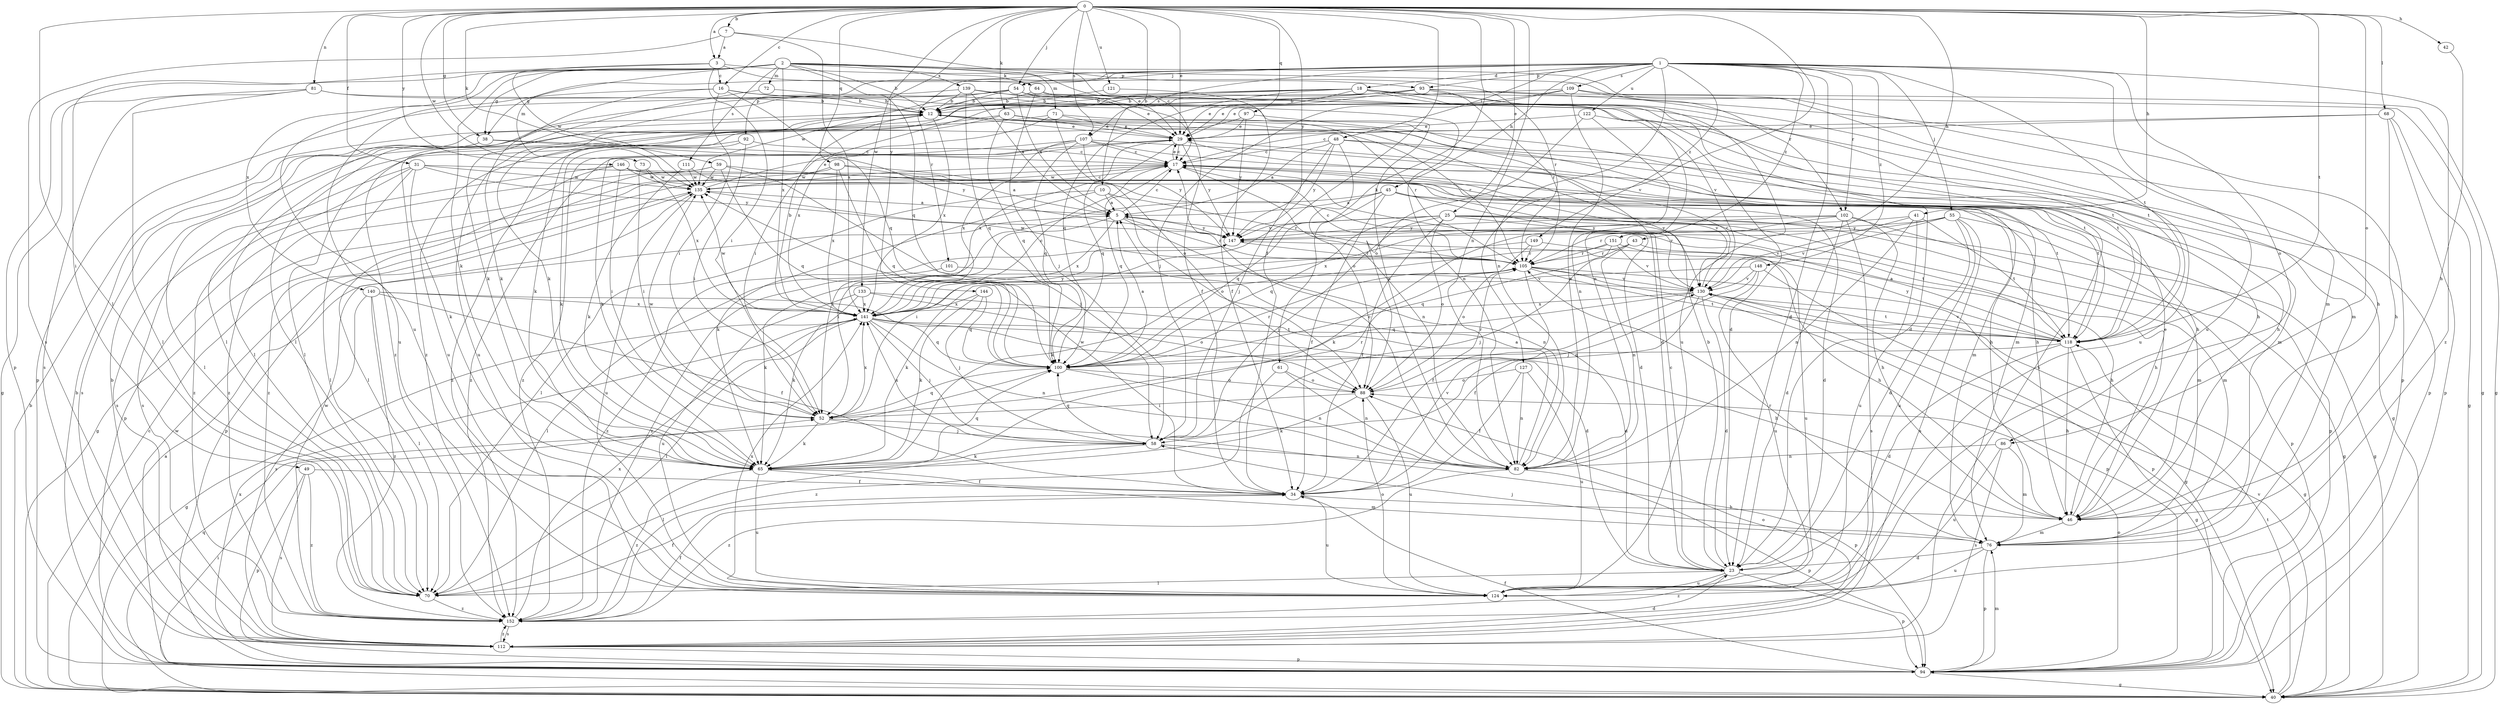 strict digraph  {
0;
1;
2;
3;
5;
7;
10;
12;
16;
17;
18;
23;
25;
29;
31;
34;
38;
40;
41;
42;
43;
45;
46;
48;
49;
52;
54;
55;
58;
59;
61;
63;
64;
65;
68;
70;
71;
72;
73;
76;
81;
82;
86;
88;
92;
93;
94;
97;
98;
100;
101;
102;
105;
107;
109;
111;
112;
118;
121;
122;
124;
127;
130;
133;
135;
139;
140;
141;
144;
146;
147;
148;
149;
151;
152;
0 -> 3  [label=a];
0 -> 7  [label=b];
0 -> 10  [label=b];
0 -> 16  [label=c];
0 -> 25  [label=e];
0 -> 29  [label=e];
0 -> 31  [label=f];
0 -> 34  [label=f];
0 -> 38  [label=g];
0 -> 41  [label=h];
0 -> 42  [label=h];
0 -> 43  [label=h];
0 -> 54  [label=j];
0 -> 59  [label=k];
0 -> 61  [label=k];
0 -> 63  [label=k];
0 -> 68  [label=l];
0 -> 70  [label=l];
0 -> 81  [label=n];
0 -> 82  [label=n];
0 -> 86  [label=o];
0 -> 97  [label=q];
0 -> 98  [label=q];
0 -> 107  [label=s];
0 -> 118  [label=t];
0 -> 121  [label=u];
0 -> 127  [label=v];
0 -> 133  [label=w];
0 -> 135  [label=w];
0 -> 144  [label=y];
0 -> 146  [label=y];
0 -> 147  [label=y];
1 -> 18  [label=d];
1 -> 23  [label=d];
1 -> 38  [label=g];
1 -> 45  [label=h];
1 -> 48  [label=i];
1 -> 54  [label=j];
1 -> 55  [label=j];
1 -> 82  [label=n];
1 -> 86  [label=o];
1 -> 92  [label=p];
1 -> 93  [label=p];
1 -> 101  [label=r];
1 -> 102  [label=r];
1 -> 107  [label=s];
1 -> 109  [label=s];
1 -> 118  [label=t];
1 -> 122  [label=u];
1 -> 124  [label=u];
1 -> 148  [label=z];
1 -> 149  [label=z];
1 -> 151  [label=z];
1 -> 152  [label=z];
2 -> 12  [label=b];
2 -> 29  [label=e];
2 -> 38  [label=g];
2 -> 64  [label=k];
2 -> 65  [label=k];
2 -> 71  [label=m];
2 -> 72  [label=m];
2 -> 73  [label=m];
2 -> 76  [label=m];
2 -> 93  [label=p];
2 -> 94  [label=p];
2 -> 100  [label=q];
2 -> 111  [label=s];
2 -> 124  [label=u];
2 -> 139  [label=x];
2 -> 140  [label=x];
2 -> 141  [label=x];
3 -> 16  [label=c];
3 -> 49  [label=i];
3 -> 52  [label=i];
3 -> 102  [label=r];
3 -> 105  [label=r];
3 -> 135  [label=w];
5 -> 17  [label=c];
5 -> 52  [label=i];
5 -> 82  [label=n];
5 -> 105  [label=r];
5 -> 141  [label=x];
5 -> 147  [label=y];
7 -> 3  [label=a];
7 -> 17  [label=c];
7 -> 112  [label=s];
7 -> 141  [label=x];
10 -> 5  [label=a];
10 -> 65  [label=k];
10 -> 70  [label=l];
10 -> 88  [label=o];
10 -> 105  [label=r];
12 -> 29  [label=e];
12 -> 105  [label=r];
12 -> 118  [label=t];
12 -> 124  [label=u];
12 -> 141  [label=x];
16 -> 12  [label=b];
16 -> 52  [label=i];
16 -> 65  [label=k];
16 -> 82  [label=n];
16 -> 100  [label=q];
16 -> 124  [label=u];
17 -> 29  [label=e];
17 -> 40  [label=g];
17 -> 76  [label=m];
17 -> 82  [label=n];
17 -> 100  [label=q];
17 -> 130  [label=v];
17 -> 135  [label=w];
18 -> 12  [label=b];
18 -> 23  [label=d];
18 -> 29  [label=e];
18 -> 40  [label=g];
18 -> 65  [label=k];
18 -> 70  [label=l];
18 -> 100  [label=q];
18 -> 112  [label=s];
18 -> 118  [label=t];
23 -> 12  [label=b];
23 -> 17  [label=c];
23 -> 70  [label=l];
23 -> 94  [label=p];
23 -> 124  [label=u];
23 -> 152  [label=z];
25 -> 34  [label=f];
25 -> 40  [label=g];
25 -> 46  [label=h];
25 -> 52  [label=i];
25 -> 58  [label=j];
25 -> 76  [label=m];
25 -> 88  [label=o];
25 -> 94  [label=p];
25 -> 100  [label=q];
25 -> 118  [label=t];
25 -> 147  [label=y];
29 -> 17  [label=c];
29 -> 76  [label=m];
29 -> 100  [label=q];
29 -> 141  [label=x];
29 -> 147  [label=y];
29 -> 152  [label=z];
31 -> 46  [label=h];
31 -> 65  [label=k];
31 -> 70  [label=l];
31 -> 112  [label=s];
31 -> 135  [label=w];
31 -> 147  [label=y];
31 -> 152  [label=z];
34 -> 46  [label=h];
34 -> 124  [label=u];
34 -> 130  [label=v];
34 -> 135  [label=w];
38 -> 17  [label=c];
38 -> 70  [label=l];
38 -> 112  [label=s];
38 -> 147  [label=y];
40 -> 5  [label=a];
40 -> 12  [label=b];
40 -> 17  [label=c];
40 -> 52  [label=i];
40 -> 100  [label=q];
40 -> 118  [label=t];
40 -> 130  [label=v];
41 -> 82  [label=n];
41 -> 118  [label=t];
41 -> 124  [label=u];
41 -> 130  [label=v];
41 -> 147  [label=y];
42 -> 46  [label=h];
43 -> 82  [label=n];
43 -> 100  [label=q];
43 -> 105  [label=r];
43 -> 124  [label=u];
45 -> 5  [label=a];
45 -> 23  [label=d];
45 -> 34  [label=f];
45 -> 52  [label=i];
45 -> 94  [label=p];
45 -> 100  [label=q];
45 -> 130  [label=v];
46 -> 29  [label=e];
46 -> 76  [label=m];
48 -> 5  [label=a];
48 -> 17  [label=c];
48 -> 40  [label=g];
48 -> 46  [label=h];
48 -> 58  [label=j];
48 -> 88  [label=o];
48 -> 147  [label=y];
49 -> 34  [label=f];
49 -> 94  [label=p];
49 -> 112  [label=s];
49 -> 152  [label=z];
52 -> 58  [label=j];
52 -> 65  [label=k];
52 -> 94  [label=p];
52 -> 100  [label=q];
52 -> 105  [label=r];
52 -> 135  [label=w];
52 -> 141  [label=x];
54 -> 5  [label=a];
54 -> 12  [label=b];
54 -> 70  [label=l];
54 -> 76  [label=m];
54 -> 82  [label=n];
54 -> 118  [label=t];
54 -> 135  [label=w];
54 -> 152  [label=z];
55 -> 23  [label=d];
55 -> 65  [label=k];
55 -> 76  [label=m];
55 -> 112  [label=s];
55 -> 124  [label=u];
55 -> 130  [label=v];
55 -> 147  [label=y];
58 -> 65  [label=k];
58 -> 70  [label=l];
58 -> 82  [label=n];
58 -> 100  [label=q];
58 -> 141  [label=x];
59 -> 46  [label=h];
59 -> 58  [label=j];
59 -> 70  [label=l];
59 -> 94  [label=p];
59 -> 100  [label=q];
59 -> 135  [label=w];
61 -> 82  [label=n];
61 -> 88  [label=o];
61 -> 152  [label=z];
63 -> 23  [label=d];
63 -> 29  [label=e];
63 -> 46  [label=h];
63 -> 65  [label=k];
63 -> 100  [label=q];
63 -> 124  [label=u];
64 -> 12  [label=b];
64 -> 23  [label=d];
64 -> 29  [label=e];
64 -> 58  [label=j];
65 -> 34  [label=f];
65 -> 76  [label=m];
65 -> 100  [label=q];
65 -> 124  [label=u];
65 -> 152  [label=z];
68 -> 17  [label=c];
68 -> 29  [label=e];
68 -> 40  [label=g];
68 -> 46  [label=h];
68 -> 94  [label=p];
70 -> 34  [label=f];
70 -> 152  [label=z];
71 -> 29  [label=e];
71 -> 70  [label=l];
71 -> 88  [label=o];
71 -> 105  [label=r];
71 -> 141  [label=x];
72 -> 12  [label=b];
72 -> 65  [label=k];
73 -> 52  [label=i];
73 -> 135  [label=w];
73 -> 141  [label=x];
76 -> 23  [label=d];
76 -> 58  [label=j];
76 -> 94  [label=p];
76 -> 105  [label=r];
76 -> 124  [label=u];
81 -> 12  [label=b];
81 -> 40  [label=g];
81 -> 70  [label=l];
81 -> 82  [label=n];
81 -> 112  [label=s];
82 -> 5  [label=a];
82 -> 17  [label=c];
82 -> 94  [label=p];
82 -> 152  [label=z];
86 -> 76  [label=m];
86 -> 82  [label=n];
86 -> 112  [label=s];
86 -> 124  [label=u];
88 -> 52  [label=i];
88 -> 65  [label=k];
88 -> 105  [label=r];
88 -> 124  [label=u];
92 -> 17  [label=c];
92 -> 52  [label=i];
92 -> 65  [label=k];
92 -> 152  [label=z];
93 -> 12  [label=b];
93 -> 29  [label=e];
93 -> 40  [label=g];
93 -> 52  [label=i];
93 -> 94  [label=p];
93 -> 105  [label=r];
93 -> 124  [label=u];
93 -> 152  [label=z];
94 -> 12  [label=b];
94 -> 34  [label=f];
94 -> 40  [label=g];
94 -> 76  [label=m];
94 -> 88  [label=o];
94 -> 135  [label=w];
94 -> 141  [label=x];
97 -> 29  [label=e];
97 -> 70  [label=l];
97 -> 118  [label=t];
97 -> 147  [label=y];
98 -> 5  [label=a];
98 -> 100  [label=q];
98 -> 118  [label=t];
98 -> 135  [label=w];
98 -> 141  [label=x];
98 -> 152  [label=z];
100 -> 5  [label=a];
100 -> 82  [label=n];
100 -> 88  [label=o];
100 -> 105  [label=r];
101 -> 70  [label=l];
101 -> 130  [label=v];
102 -> 23  [label=d];
102 -> 40  [label=g];
102 -> 46  [label=h];
102 -> 105  [label=r];
102 -> 112  [label=s];
102 -> 141  [label=x];
102 -> 147  [label=y];
105 -> 17  [label=c];
105 -> 34  [label=f];
105 -> 40  [label=g];
105 -> 65  [label=k];
105 -> 94  [label=p];
105 -> 118  [label=t];
105 -> 130  [label=v];
105 -> 135  [label=w];
107 -> 17  [label=c];
107 -> 46  [label=h];
107 -> 65  [label=k];
107 -> 76  [label=m];
107 -> 100  [label=q];
107 -> 141  [label=x];
107 -> 147  [label=y];
107 -> 152  [label=z];
109 -> 12  [label=b];
109 -> 29  [label=e];
109 -> 46  [label=h];
109 -> 58  [label=j];
109 -> 82  [label=n];
109 -> 124  [label=u];
111 -> 23  [label=d];
111 -> 65  [label=k];
111 -> 135  [label=w];
112 -> 12  [label=b];
112 -> 23  [label=d];
112 -> 88  [label=o];
112 -> 94  [label=p];
112 -> 152  [label=z];
118 -> 5  [label=a];
118 -> 23  [label=d];
118 -> 40  [label=g];
118 -> 46  [label=h];
118 -> 100  [label=q];
118 -> 130  [label=v];
118 -> 147  [label=y];
121 -> 12  [label=b];
121 -> 34  [label=f];
122 -> 29  [label=e];
122 -> 82  [label=n];
122 -> 88  [label=o];
122 -> 94  [label=p];
124 -> 88  [label=o];
124 -> 141  [label=x];
127 -> 34  [label=f];
127 -> 82  [label=n];
127 -> 88  [label=o];
127 -> 124  [label=u];
130 -> 17  [label=c];
130 -> 23  [label=d];
130 -> 34  [label=f];
130 -> 40  [label=g];
130 -> 100  [label=q];
130 -> 118  [label=t];
130 -> 141  [label=x];
133 -> 23  [label=d];
133 -> 65  [label=k];
133 -> 88  [label=o];
133 -> 124  [label=u];
133 -> 141  [label=x];
135 -> 5  [label=a];
135 -> 17  [label=c];
135 -> 29  [label=e];
135 -> 94  [label=p];
135 -> 124  [label=u];
139 -> 5  [label=a];
139 -> 12  [label=b];
139 -> 34  [label=f];
139 -> 94  [label=p];
139 -> 100  [label=q];
139 -> 130  [label=v];
140 -> 23  [label=d];
140 -> 34  [label=f];
140 -> 70  [label=l];
140 -> 112  [label=s];
140 -> 141  [label=x];
140 -> 152  [label=z];
141 -> 12  [label=b];
141 -> 17  [label=c];
141 -> 40  [label=g];
141 -> 46  [label=h];
141 -> 58  [label=j];
141 -> 70  [label=l];
141 -> 82  [label=n];
141 -> 100  [label=q];
141 -> 118  [label=t];
141 -> 135  [label=w];
141 -> 147  [label=y];
144 -> 58  [label=j];
144 -> 65  [label=k];
144 -> 100  [label=q];
144 -> 141  [label=x];
146 -> 52  [label=i];
146 -> 112  [label=s];
146 -> 118  [label=t];
146 -> 130  [label=v];
146 -> 135  [label=w];
146 -> 152  [label=z];
147 -> 105  [label=r];
147 -> 152  [label=z];
148 -> 58  [label=j];
148 -> 65  [label=k];
148 -> 94  [label=p];
148 -> 124  [label=u];
148 -> 130  [label=v];
149 -> 46  [label=h];
149 -> 88  [label=o];
149 -> 105  [label=r];
149 -> 152  [label=z];
151 -> 46  [label=h];
151 -> 58  [label=j];
151 -> 65  [label=k];
151 -> 105  [label=r];
151 -> 130  [label=v];
152 -> 34  [label=f];
152 -> 112  [label=s];
152 -> 135  [label=w];
152 -> 141  [label=x];
}
